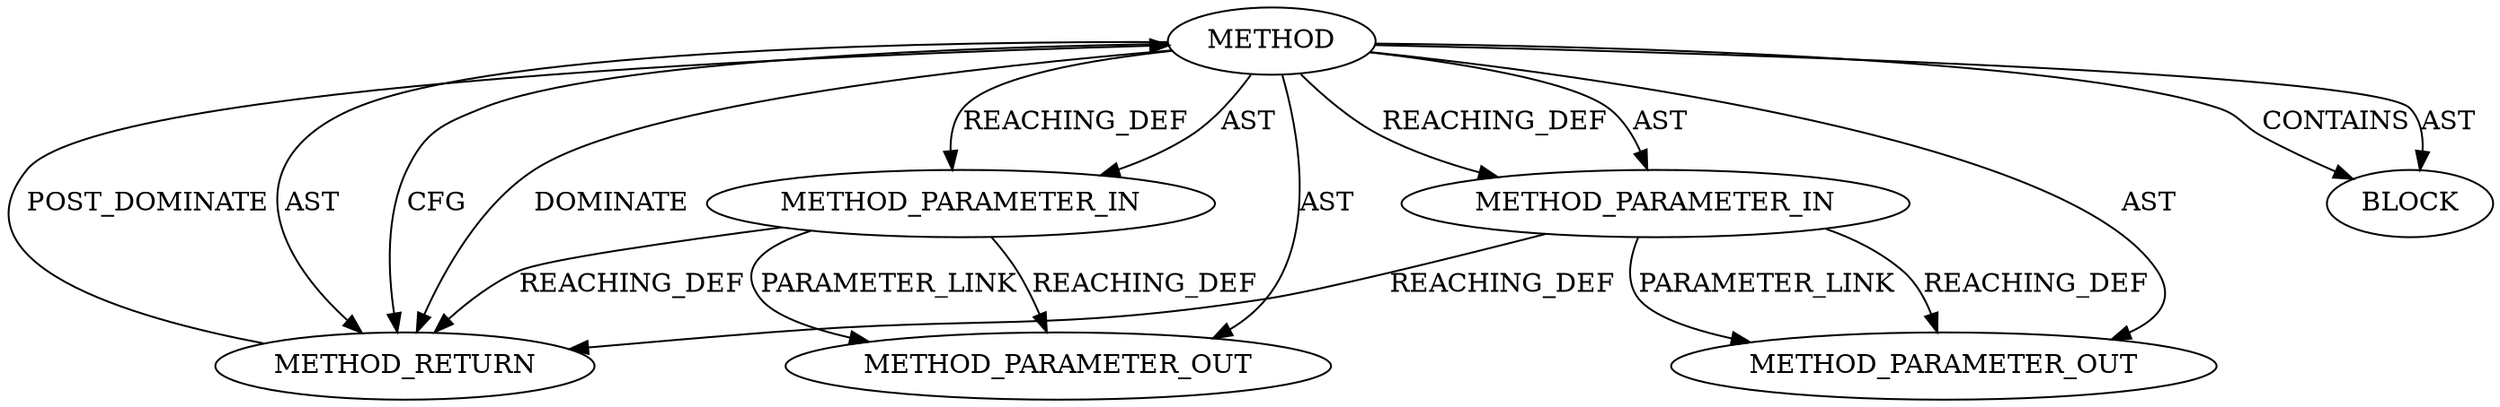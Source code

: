digraph {
  286 [label=METHOD AST_PARENT_TYPE="NAMESPACE_BLOCK" AST_PARENT_FULL_NAME="<global>" ORDER=0 CODE="<empty>" FULL_NAME="<operator>.equals" IS_EXTERNAL=true FILENAME="<empty>" SIGNATURE="" NAME="<operator>.equals"]
  290 [label=METHOD_RETURN ORDER=2 CODE="RET" TYPE_FULL_NAME="ANY" EVALUATION_STRATEGY="BY_VALUE"]
  288 [label=METHOD_PARAMETER_IN ORDER=2 CODE="p2" IS_VARIADIC=false TYPE_FULL_NAME="ANY" EVALUATION_STRATEGY="BY_VALUE" INDEX=2 NAME="p2"]
  287 [label=METHOD_PARAMETER_IN ORDER=1 CODE="p1" IS_VARIADIC=false TYPE_FULL_NAME="ANY" EVALUATION_STRATEGY="BY_VALUE" INDEX=1 NAME="p1"]
  430 [label=METHOD_PARAMETER_OUT ORDER=2 CODE="p2" IS_VARIADIC=false TYPE_FULL_NAME="ANY" EVALUATION_STRATEGY="BY_VALUE" INDEX=2 NAME="p2"]
  289 [label=BLOCK ORDER=1 ARGUMENT_INDEX=1 CODE="<empty>" TYPE_FULL_NAME="ANY"]
  429 [label=METHOD_PARAMETER_OUT ORDER=1 CODE="p1" IS_VARIADIC=false TYPE_FULL_NAME="ANY" EVALUATION_STRATEGY="BY_VALUE" INDEX=1 NAME="p1"]
  286 -> 289 [label=CONTAINS ]
  288 -> 430 [label=PARAMETER_LINK ]
  287 -> 429 [label=REACHING_DEF VARIABLE="p1"]
  286 -> 290 [label=AST ]
  286 -> 289 [label=AST ]
  286 -> 290 [label=CFG ]
  287 -> 290 [label=REACHING_DEF VARIABLE="p1"]
  287 -> 429 [label=PARAMETER_LINK ]
  286 -> 288 [label=REACHING_DEF VARIABLE=""]
  286 -> 288 [label=AST ]
  286 -> 287 [label=REACHING_DEF VARIABLE=""]
  286 -> 287 [label=AST ]
  286 -> 430 [label=AST ]
  286 -> 290 [label=DOMINATE ]
  286 -> 429 [label=AST ]
  290 -> 286 [label=POST_DOMINATE ]
  288 -> 430 [label=REACHING_DEF VARIABLE="p2"]
  288 -> 290 [label=REACHING_DEF VARIABLE="p2"]
}
